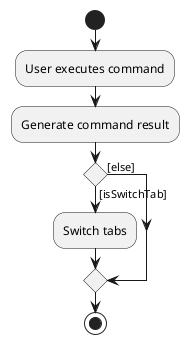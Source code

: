 @startuml
start
:User executes command;

:Generate command result;

if () then ([isSwitchTab])
    :Switch tabs;
else ([else])
endif
stop
@enduml
